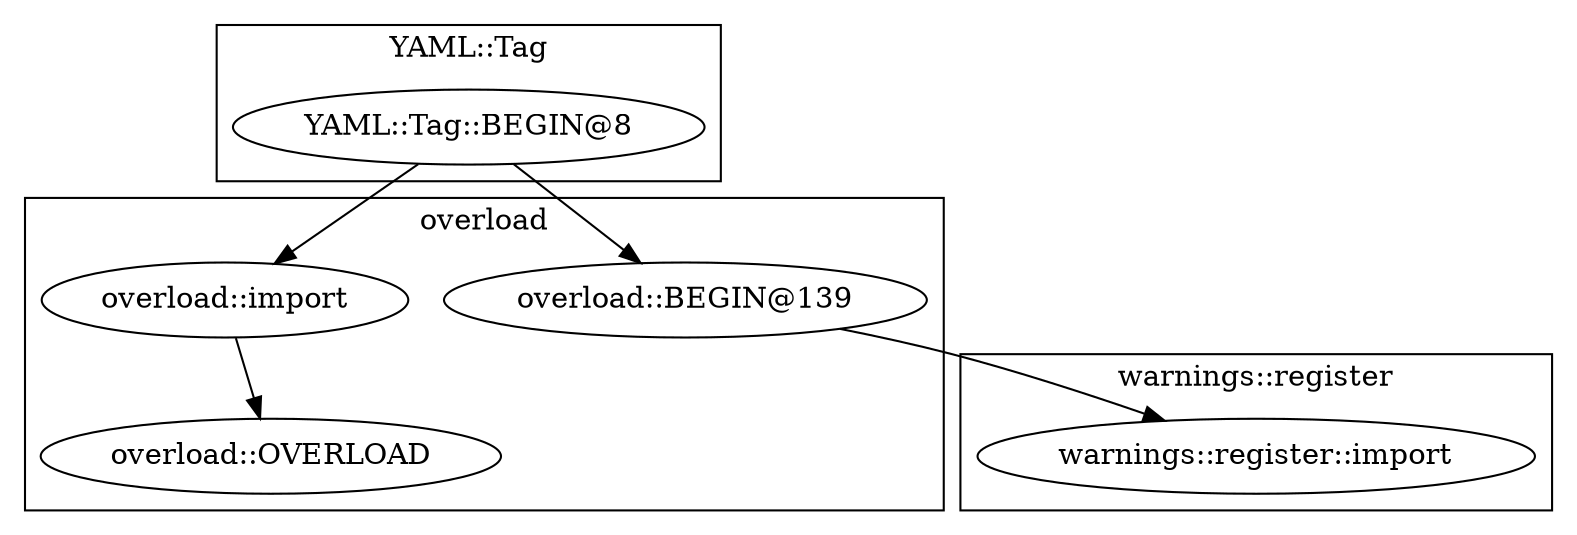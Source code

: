 digraph {
graph [overlap=false]
subgraph cluster_overload {
	label="overload";
	"overload::OVERLOAD";
	"overload::BEGIN@139";
	"overload::import";
}
subgraph cluster_YAML_Tag {
	label="YAML::Tag";
	"YAML::Tag::BEGIN@8";
}
subgraph cluster_warnings_register {
	label="warnings::register";
	"warnings::register::import";
}
"overload::import" -> "overload::OVERLOAD";
"YAML::Tag::BEGIN@8" -> "overload::import";
"YAML::Tag::BEGIN@8" -> "overload::BEGIN@139";
"overload::BEGIN@139" -> "warnings::register::import";
}
